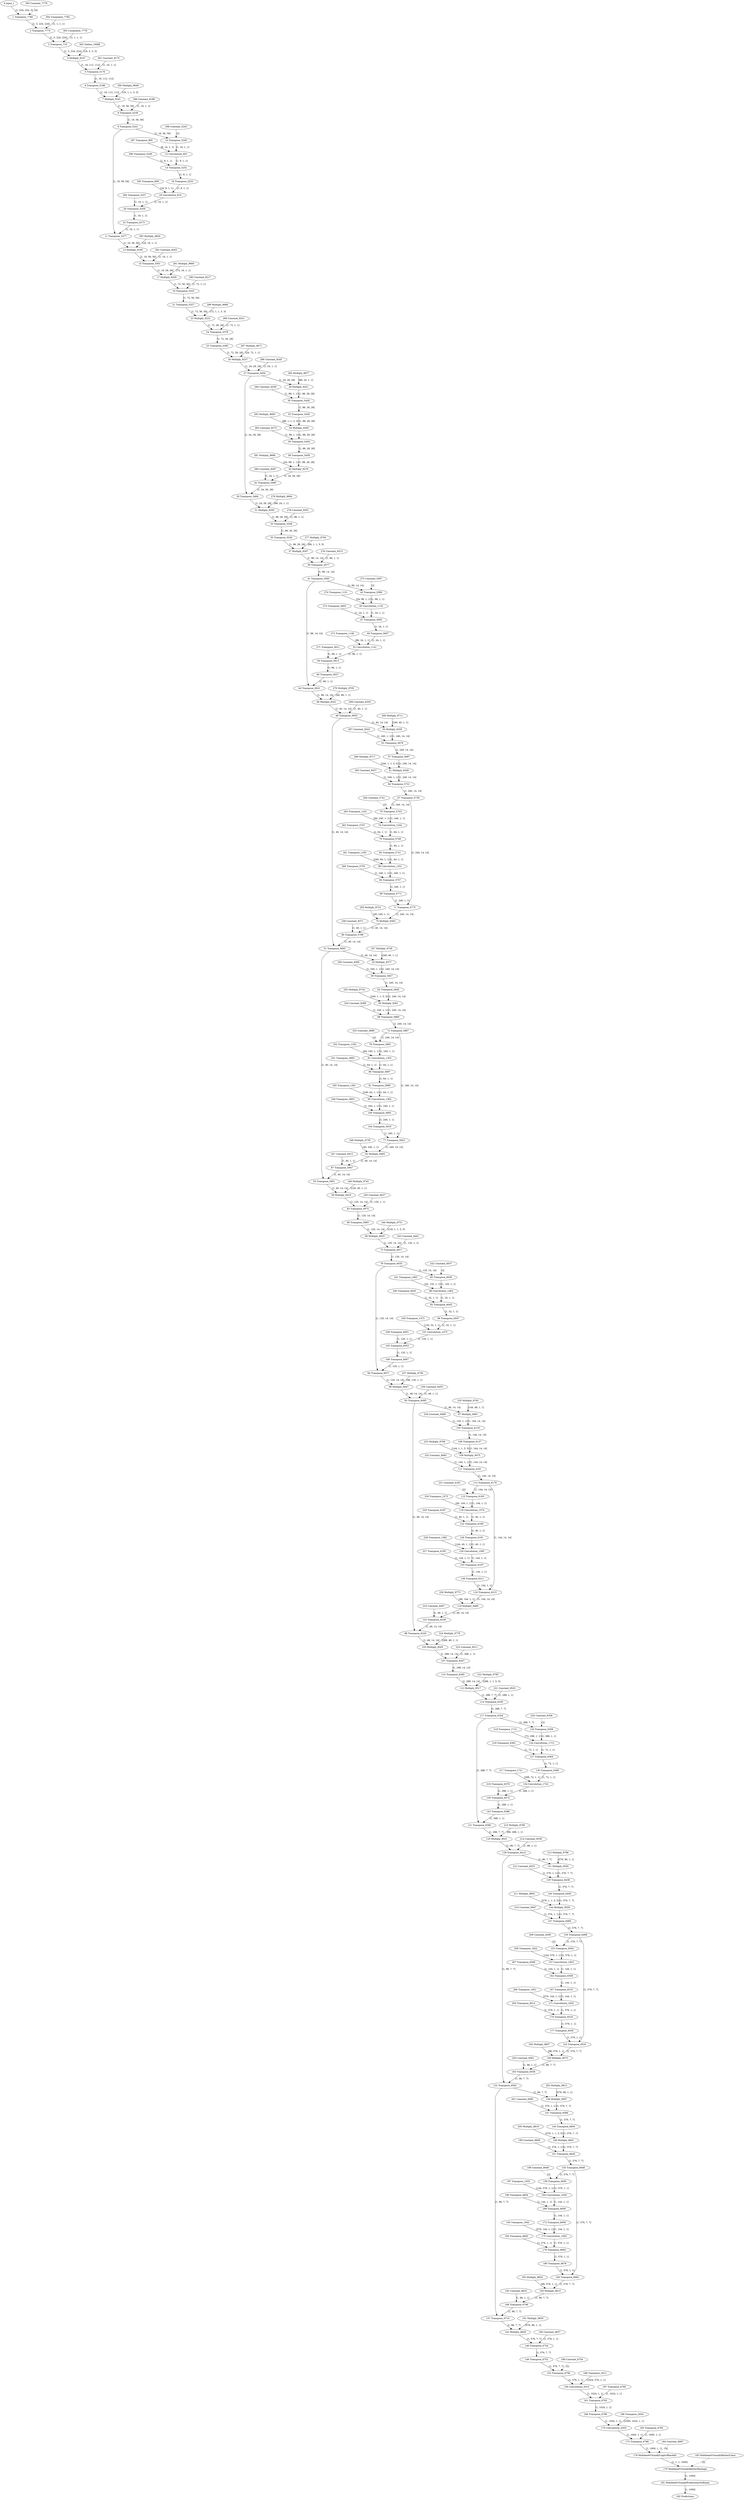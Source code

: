 strict digraph  {
"0 input_1" [id=0, type=Parameter];
"1 Transpose_7780" [id=1, type=Transpose];
"2 Transpose_7774" [id=2, type=Multiply];
"3 Transpose_710" [id=3, type=Add];
"4 Multiply_9167" [id=4, type=Convolution];
"5 Transpose_5170" [id=5, type=Add];
"6 Transpose_5188" [id=6, type=HSwish];
"7 Multiply_9181" [id=7, type=GroupConvolution];
"8 Transpose_5239" [id=8, type=Add];
"9 Transpose_5241" [id=9, type=Relu];
"10 Transpose_5245" [id=10, type=ReduceMean];
"11 Transpose_5277" [id=11, type=Multiply];
"12 Convolution_801" [id=12, type=Convolution];
"13 Multiply_9195" [id=13, type=Convolution];
"14 Transpose_5251" [id=14, type=Add];
"15 Transpose_5301" [id=15, type=Add];
"16 Transpose_5253" [id=16, type=Relu];
"17 Multiply_9209" [id=17, type=Convolution];
"18 Convolution_810" [id=18, type=Convolution];
"19 Transpose_5325" [id=19, type=Add];
"20 Transpose_5259" [id=20, type=Add];
"21 Transpose_5327" [id=21, type=Relu];
"22 Transpose_5273" [id=22, type=HSigmoid];
"23 Multiply_9223" [id=23, type=GroupConvolution];
"24 Transpose_5378" [id=24, type=Add];
"25 Transpose_5380" [id=25, type=Relu];
"26 Multiply_9237" [id=26, type=Convolution];
"27 Transpose_5404" [id=27, type=Add];
"28 Multiply_9251" [id=28, type=Convolution];
"29 Transpose_5484" [id=29, type=Add];
"30 Transpose_5428" [id=30, type=Add];
"31 Multiply_9293" [id=31, type=Convolution];
"32 Transpose_5430" [id=32, type=Relu];
"33 Transpose_5508" [id=33, type=Add];
"34 Multiply_9265" [id=34, type=GroupConvolution];
"35 Transpose_5526" [id=35, type=HSwish];
"36 Transpose_5454" [id=36, type=Add];
"37 Multiply_9307" [id=37, type=GroupConvolution];
"38 Transpose_5456" [id=38, type=Relu];
"39 Transpose_5577" [id=39, type=Add];
"40 Multiply_9279" [id=40, type=Convolution];
"41 Transpose_5595" [id=41, type=HSwish];
"42 Transpose_5480" [id=42, type=Add];
"43 Transpose_5599" [id=43, type=ReduceMean];
"44 Transpose_5631" [id=44, type=Multiply];
"45 Convolution_1132" [id=45, type=Convolution];
"46 Multiply_9321" [id=46, type=Convolution];
"47 Transpose_5605" [id=47, type=Add];
"48 Transpose_5655" [id=48, type=Add];
"49 Transpose_5607" [id=49, type=Relu];
"50 Multiply_9335" [id=50, type=Convolution];
"51 Transpose_5803" [id=51, type=Add];
"52 Convolution_1141" [id=52, type=Convolution];
"53 Transpose_5679" [id=53, type=Add];
"54 Multiply_9377" [id=54, type=Convolution];
"55 Transpose_5951" [id=55, type=Add];
"56 Transpose_5613" [id=56, type=Add];
"57 Transpose_5697" [id=57, type=HSwish];
"58 Transpose_5827" [id=58, type=Add];
"59 Multiply_9419" [id=59, type=Convolution];
"60 Transpose_5627" [id=60, type=HSigmoid];
"61 Multiply_9349" [id=61, type=GroupConvolution];
"62 Transpose_5845" [id=62, type=HSwish];
"63 Transpose_5975" [id=63, type=Add];
"64 Transpose_5721" [id=64, type=Add];
"65 Multiply_9391" [id=65, type=GroupConvolution];
"66 Transpose_5993" [id=66, type=HSwish];
"67 Transpose_5739" [id=67, type=HSwish];
"68 Transpose_5869" [id=68, type=Add];
"69 Multiply_9433" [id=69, type=GroupConvolution];
"70 Transpose_5743" [id=70, type=ReduceMean];
"71 Transpose_5775" [id=71, type=Multiply];
"72 Transpose_5887" [id=72, type=HSwish];
"73 Transpose_6017" [id=73, type=Add];
"74 Convolution_1242" [id=74, type=Convolution];
"75 Multiply_9363" [id=75, type=Convolution];
"76 Transpose_5891" [id=76, type=ReduceMean];
"77 Transpose_5923" [id=77, type=Multiply];
"78 Transpose_6035" [id=78, type=HSwish];
"79 Transpose_5749" [id=79, type=Add];
"80 Transpose_5799" [id=80, type=Add];
"81 Convolution_1353" [id=81, type=Convolution];
"82 Multiply_9405" [id=82, type=Convolution];
"83 Transpose_6039" [id=83, type=ReduceMean];
"84 Transpose_6071" [id=84, type=Multiply];
"85 Transpose_5751" [id=85, type=Relu];
"86 Transpose_5897" [id=86, type=Add];
"87 Transpose_5947" [id=87, type=Add];
"88 Convolution_1464" [id=88, type=Convolution];
"89 Multiply_9447" [id=89, type=Convolution];
"90 Convolution_1251" [id=90, type=Convolution];
"91 Transpose_5899" [id=91, type=Relu];
"92 Transpose_6045" [id=92, type=Add];
"93 Transpose_6095" [id=93, type=Add];
"94 Transpose_5757" [id=94, type=Add];
"95 Convolution_1362" [id=95, type=Convolution];
"96 Transpose_6047" [id=96, type=Relu];
"97 Multiply_9461" [id=97, type=Convolution];
"98 Transpose_6243" [id=98, type=Add];
"99 Transpose_5771" [id=99, type=HSigmoid];
"100 Transpose_5905" [id=100, type=Add];
"101 Convolution_1473" [id=101, type=Convolution];
"102 Transpose_6119" [id=102, type=Add];
"103 Multiply_9503" [id=103, type=Convolution];
"104 Transpose_5919" [id=104, type=HSigmoid];
"105 Transpose_6053" [id=105, type=Add];
"106 Transpose_6137" [id=106, type=HSwish];
"107 Transpose_6267" [id=107, type=Add];
"108 Transpose_6067" [id=108, type=HSigmoid];
"109 Multiply_9475" [id=109, type=GroupConvolution];
"110 Transpose_6285" [id=110, type=HSwish];
"111 Transpose_6161" [id=111, type=Add];
"112 Multiply_9517" [id=112, type=GroupConvolution];
"113 Transpose_6179" [id=113, type=HSwish];
"114 Transpose_6336" [id=114, type=Add];
"115 Transpose_6183" [id=115, type=ReduceMean];
"116 Transpose_6215" [id=116, type=Multiply];
"117 Transpose_6354" [id=117, type=HSwish];
"118 Convolution_1574" [id=118, type=Convolution];
"119 Multiply_9489" [id=119, type=Convolution];
"120 Transpose_6358" [id=120, type=ReduceMean];
"121 Transpose_6390" [id=121, type=Multiply];
"122 Transpose_6189" [id=122, type=Add];
"123 Transpose_6239" [id=123, type=Add];
"124 Convolution_1713" [id=124, type=Convolution];
"125 Multiply_9531" [id=125, type=Convolution];
"126 Transpose_6191" [id=126, type=Relu];
"127 Transpose_6364" [id=127, type=Add];
"128 Transpose_6414" [id=128, type=Add];
"129 Convolution_1583" [id=129, type=Convolution];
"130 Transpose_6366" [id=130, type=Relu];
"131 Multiply_9545" [id=131, type=Convolution];
"132 Transpose_6562" [id=132, type=Add];
"133 Transpose_6197" [id=133, type=Add];
"134 Convolution_1722" [id=134, type=Convolution];
"135 Transpose_6438" [id=135, type=Add];
"136 Multiply_9587" [id=136, type=Convolution];
"137 Transpose_6710" [id=137, type=Add];
"138 Transpose_6211" [id=138, type=HSigmoid];
"139 Transpose_6372" [id=139, type=Add];
"140 Transpose_6456" [id=140, type=HSwish];
"141 Transpose_6586" [id=141, type=Add];
"142 Multiply_9629" [id=142, type=Convolution];
"143 Transpose_6386" [id=143, type=HSigmoid];
"144 Multiply_9559" [id=144, type=GroupConvolution];
"145 Transpose_6604" [id=145, type=HSwish];
"146 Transpose_6734" [id=146, type=Add];
"147 Transpose_6480" [id=147, type=Add];
"148 Multiply_9601" [id=148, type=GroupConvolution];
"149 Transpose_6752" [id=149, type=HSwish];
"150 Transpose_6498" [id=150, type=HSwish];
"151 Transpose_6628" [id=151, type=Add];
"152 Transpose_6756" [id=152, type=ReduceMean];
"153 Transpose_6502" [id=153, type=ReduceMean];
"154 Transpose_6534" [id=154, type=Multiply];
"155 Transpose_6646" [id=155, type=HSwish];
"156 Convolution_2013" [id=156, type=Convolution];
"157 Convolution_1823" [id=157, type=Convolution];
"158 Multiply_9573" [id=158, type=Convolution];
"159 Transpose_6650" [id=159, type=ReduceMean];
"160 Transpose_6682" [id=160, type=Multiply];
"161 Transpose_6762" [id=161, type=Add];
"162 Transpose_6508" [id=162, type=Add];
"163 Transpose_6558" [id=163, type=Add];
"164 Convolution_1934" [id=164, type=Convolution];
"165 Multiply_9615" [id=165, type=Convolution];
"166 Transpose_6780" [id=166, type=HSwish];
"167 Transpose_6510" [id=167, type=Relu];
"168 Transpose_6656" [id=168, type=Add];
"169 Transpose_6706" [id=169, type=Add];
"170 Convolution_2025" [id=170, type=Convolution];
"171 Convolution_1832" [id=171, type=Convolution];
"172 Transpose_6658" [id=172, type=Relu];
"173 Transpose_6786" [id=173, type=Add];
"174 Transpose_6516" [id=174, type=Add];
"175 Convolution_1943" [id=175, type=Convolution];
"176 MobilenetV3small/Logits/BiasAdd" [id=176, type=Reshape];
"177 Transpose_6530" [id=177, type=HSigmoid];
"178 Transpose_6664" [id=178, type=Add];
"179 MobilenetV3small/flatten/Reshape" [id=179, type=Reshape];
"180 Transpose_6678" [id=180, type=HSigmoid];
"181 MobilenetV3small/Predictions/Softmax" [id=181, type=Softmax];
"182 Predictions" [id=182, type=Result];
"183 MobilenetV3small/flatten/Const" [id=183, type=Constant];
"184 Constant_8887" [id=184, type=Constant];
"185 Transpose_6784" [id=185, type=Constant];
"186 Transpose_2024" [id=186, type=Constant];
"187 Transpose_6760" [id=187, type=Constant];
"188 Transpose_2012" [id=188, type=Constant];
"189 Constant_6754" [id=189, type=Constant];
"190 Constant_9637" [id=190, type=Constant];
"191 Multiply_9830" [id=191, type=Constant];
"192 Constant_9623" [id=192, type=Constant];
"193 Multiply_9824" [id=193, type=Constant];
"194 Transpose_6662" [id=194, type=Constant];
"195 Transpose_1942" [id=195, type=Constant];
"196 Transpose_6654" [id=196, type=Constant];
"197 Transpose_1933" [id=197, type=Constant];
"198 Constant_6648" [id=198, type=Constant];
"199 Constant_9609" [id=199, type=Constant];
"200 Multiply_9819" [id=200, type=Constant];
"201 Constant_9595" [id=201, type=Constant];
"202 Multiply_9813" [id=202, type=Constant];
"203 Constant_9581" [id=203, type=Constant];
"204 Multiply_9807" [id=204, type=Constant];
"205 Transpose_6514" [id=205, type=Constant];
"206 Transpose_1831" [id=206, type=Constant];
"207 Transpose_6506" [id=207, type=Constant];
"208 Transpose_1822" [id=208, type=Constant];
"209 Constant_6500" [id=209, type=Constant];
"210 Constant_9567" [id=210, type=Constant];
"211 Multiply_9802" [id=211, type=Constant];
"212 Constant_9553" [id=212, type=Constant];
"213 Multiply_9796" [id=213, type=Constant];
"214 Constant_9539" [id=214, type=Constant];
"215 Multiply_9790" [id=215, type=Constant];
"216 Transpose_6370" [id=216, type=Constant];
"217 Transpose_1721" [id=217, type=Constant];
"218 Transpose_6362" [id=218, type=Constant];
"219 Transpose_1712" [id=219, type=Constant];
"220 Constant_6356" [id=220, type=Constant];
"221 Constant_9525" [id=221, type=Constant];
"222 Multiply_9785" [id=222, type=Constant];
"223 Constant_9511" [id=223, type=Constant];
"224 Multiply_9779" [id=224, type=Constant];
"225 Constant_9497" [id=225, type=Constant];
"226 Multiply_9773" [id=226, type=Constant];
"227 Transpose_6195" [id=227, type=Constant];
"228 Transpose_1582" [id=228, type=Constant];
"229 Transpose_6187" [id=229, type=Constant];
"230 Transpose_1573" [id=230, type=Constant];
"231 Constant_6181" [id=231, type=Constant];
"232 Constant_9483" [id=232, type=Constant];
"233 Multiply_9768" [id=233, type=Constant];
"234 Constant_9469" [id=234, type=Constant];
"235 Multiply_9762" [id=235, type=Constant];
"236 Constant_9455" [id=236, type=Constant];
"237 Multiply_9756" [id=237, type=Constant];
"238 Transpose_6051" [id=238, type=Constant];
"239 Transpose_1472" [id=239, type=Constant];
"240 Transpose_6043" [id=240, type=Constant];
"241 Transpose_1463" [id=241, type=Constant];
"242 Constant_6037" [id=242, type=Constant];
"243 Constant_9441" [id=243, type=Constant];
"244 Multiply_9751" [id=244, type=Constant];
"245 Constant_9427" [id=245, type=Constant];
"246 Multiply_9745" [id=246, type=Constant];
"247 Constant_9413" [id=247, type=Constant];
"248 Multiply_9739" [id=248, type=Constant];
"249 Transpose_5903" [id=249, type=Constant];
"250 Transpose_1361" [id=250, type=Constant];
"251 Transpose_5895" [id=251, type=Constant];
"252 Transpose_1352" [id=252, type=Constant];
"253 Constant_5889" [id=253, type=Constant];
"254 Constant_9399" [id=254, type=Constant];
"255 Multiply_9734" [id=255, type=Constant];
"256 Constant_9385" [id=256, type=Constant];
"257 Multiply_9728" [id=257, type=Constant];
"258 Constant_9371" [id=258, type=Constant];
"259 Multiply_9722" [id=259, type=Constant];
"260 Transpose_5755" [id=260, type=Constant];
"261 Transpose_1250" [id=261, type=Constant];
"262 Transpose_5747" [id=262, type=Constant];
"263 Transpose_1241" [id=263, type=Constant];
"264 Constant_5741" [id=264, type=Constant];
"265 Constant_9357" [id=265, type=Constant];
"266 Multiply_9717" [id=266, type=Constant];
"267 Constant_9343" [id=267, type=Constant];
"268 Multiply_9711" [id=268, type=Constant];
"269 Constant_9329" [id=269, type=Constant];
"270 Multiply_9705" [id=270, type=Constant];
"271 Transpose_5611" [id=271, type=Constant];
"272 Transpose_1140" [id=272, type=Constant];
"273 Transpose_5603" [id=273, type=Constant];
"274 Transpose_1131" [id=274, type=Constant];
"275 Constant_5597" [id=275, type=Constant];
"276 Constant_9315" [id=276, type=Constant];
"277 Multiply_9700" [id=277, type=Constant];
"278 Constant_9301" [id=278, type=Constant];
"279 Multiply_9694" [id=279, type=Constant];
"280 Constant_9287" [id=280, type=Constant];
"281 Multiply_9688" [id=281, type=Constant];
"282 Constant_9273" [id=282, type=Constant];
"283 Multiply_9683" [id=283, type=Constant];
"284 Constant_9259" [id=284, type=Constant];
"285 Multiply_9677" [id=285, type=Constant];
"286 Constant_9245" [id=286, type=Constant];
"287 Multiply_9671" [id=287, type=Constant];
"288 Constant_9231" [id=288, type=Constant];
"289 Multiply_9666" [id=289, type=Constant];
"290 Constant_9217" [id=290, type=Constant];
"291 Multiply_9660" [id=291, type=Constant];
"292 Constant_9203" [id=292, type=Constant];
"293 Multiply_9654" [id=293, type=Constant];
"294 Transpose_5257" [id=294, type=Constant];
"295 Transpose_809" [id=295, type=Constant];
"296 Transpose_5249" [id=296, type=Constant];
"297 Transpose_800" [id=297, type=Constant];
"298 Constant_5243" [id=298, type=Constant];
"299 Constant_9189" [id=299, type=Constant];
"300 Multiply_9649" [id=300, type=Constant];
"301 Constant_9175" [id=301, type=Constant];
"302 Gather_10068" [id=302, type=Constant];
"303 Unsqueeze_7776" [id=303, type=Constant];
"304 Unsqueeze_7782" [id=304, type=Constant];
"305 Constant_7779" [id=305, type=Constant];
"0 input_1" -> "1 Transpose_7780"  [label="[1, 224, 224, 3]", style=solid];
"1 Transpose_7780" -> "2 Transpose_7774"  [label="[1, 3, 224, 224]", style=solid];
"2 Transpose_7774" -> "3 Transpose_710"  [label="[1, 3, 224, 224]", style=solid];
"3 Transpose_710" -> "4 Multiply_9167"  [label="[1, 3, 224, 224]", style=solid];
"4 Multiply_9167" -> "5 Transpose_5170"  [label="[1, 16, 112, 112]", style=solid];
"5 Transpose_5170" -> "6 Transpose_5188"  [label="[1, 16, 112, 112]", style=solid];
"6 Transpose_5188" -> "7 Multiply_9181"  [label="[1, 16, 112, 112]", style=solid];
"7 Multiply_9181" -> "8 Transpose_5239"  [label="[1, 16, 56, 56]", style=solid];
"8 Transpose_5239" -> "9 Transpose_5241"  [label="[1, 16, 56, 56]", style=solid];
"9 Transpose_5241" -> "10 Transpose_5245"  [label="[1, 16, 56, 56]", style=solid];
"9 Transpose_5241" -> "11 Transpose_5277"  [label="[1, 16, 56, 56]", style=solid];
"10 Transpose_5245" -> "12 Convolution_801"  [label="[1, 16, 1, 1]", style=solid];
"11 Transpose_5277" -> "13 Multiply_9195"  [label="[1, 16, 56, 56]", style=solid];
"12 Convolution_801" -> "14 Transpose_5251"  [label="[1, 8, 1, 1]", style=solid];
"13 Multiply_9195" -> "15 Transpose_5301"  [label="[1, 16, 56, 56]", style=solid];
"14 Transpose_5251" -> "16 Transpose_5253"  [label="[1, 8, 1, 1]", style=solid];
"15 Transpose_5301" -> "17 Multiply_9209"  [label="[1, 16, 56, 56]", style=solid];
"16 Transpose_5253" -> "18 Convolution_810"  [label="[1, 8, 1, 1]", style=solid];
"17 Multiply_9209" -> "19 Transpose_5325"  [label="[1, 72, 56, 56]", style=solid];
"18 Convolution_810" -> "20 Transpose_5259"  [label="[1, 16, 1, 1]", style=solid];
"19 Transpose_5325" -> "21 Transpose_5327"  [label="[1, 72, 56, 56]", style=solid];
"20 Transpose_5259" -> "22 Transpose_5273"  [label="[1, 16, 1, 1]", style=solid];
"21 Transpose_5327" -> "23 Multiply_9223"  [label="[1, 72, 56, 56]", style=solid];
"22 Transpose_5273" -> "11 Transpose_5277"  [label="[1, 16, 1, 1]", style=solid];
"23 Multiply_9223" -> "24 Transpose_5378"  [label="[1, 72, 28, 28]", style=solid];
"24 Transpose_5378" -> "25 Transpose_5380"  [label="[1, 72, 28, 28]", style=solid];
"25 Transpose_5380" -> "26 Multiply_9237"  [label="[1, 72, 28, 28]", style=solid];
"26 Multiply_9237" -> "27 Transpose_5404"  [label="[1, 24, 28, 28]", style=solid];
"27 Transpose_5404" -> "28 Multiply_9251"  [label="[1, 24, 28, 28]", style=solid];
"27 Transpose_5404" -> "29 Transpose_5484"  [label="[1, 24, 28, 28]", style=solid];
"28 Multiply_9251" -> "30 Transpose_5428"  [label="[1, 88, 28, 28]", style=solid];
"29 Transpose_5484" -> "31 Multiply_9293"  [label="[1, 24, 28, 28]", style=solid];
"30 Transpose_5428" -> "32 Transpose_5430"  [label="[1, 88, 28, 28]", style=solid];
"31 Multiply_9293" -> "33 Transpose_5508"  [label="[1, 96, 28, 28]", style=solid];
"32 Transpose_5430" -> "34 Multiply_9265"  [label="[1, 88, 28, 28]", style=solid];
"33 Transpose_5508" -> "35 Transpose_5526"  [label="[1, 96, 28, 28]", style=solid];
"34 Multiply_9265" -> "36 Transpose_5454"  [label="[1, 88, 28, 28]", style=solid];
"35 Transpose_5526" -> "37 Multiply_9307"  [label="[1, 96, 28, 28]", style=solid];
"36 Transpose_5454" -> "38 Transpose_5456"  [label="[1, 88, 28, 28]", style=solid];
"37 Multiply_9307" -> "39 Transpose_5577"  [label="[1, 96, 14, 14]", style=solid];
"38 Transpose_5456" -> "40 Multiply_9279"  [label="[1, 88, 28, 28]", style=solid];
"39 Transpose_5577" -> "41 Transpose_5595"  [label="[1, 96, 14, 14]", style=solid];
"40 Multiply_9279" -> "42 Transpose_5480"  [label="[1, 24, 28, 28]", style=solid];
"41 Transpose_5595" -> "43 Transpose_5599"  [label="[1, 96, 14, 14]", style=solid];
"41 Transpose_5595" -> "44 Transpose_5631"  [label="[1, 96, 14, 14]", style=solid];
"42 Transpose_5480" -> "29 Transpose_5484"  [label="[1, 24, 28, 28]", style=solid];
"43 Transpose_5599" -> "45 Convolution_1132"  [label="[1, 96, 1, 1]", style=solid];
"44 Transpose_5631" -> "46 Multiply_9321"  [label="[1, 96, 14, 14]", style=solid];
"45 Convolution_1132" -> "47 Transpose_5605"  [label="[1, 24, 1, 1]", style=solid];
"46 Multiply_9321" -> "48 Transpose_5655"  [label="[1, 40, 14, 14]", style=solid];
"47 Transpose_5605" -> "49 Transpose_5607"  [label="[1, 24, 1, 1]", style=solid];
"48 Transpose_5655" -> "50 Multiply_9335"  [label="[1, 40, 14, 14]", style=solid];
"48 Transpose_5655" -> "51 Transpose_5803"  [label="[1, 40, 14, 14]", style=solid];
"49 Transpose_5607" -> "52 Convolution_1141"  [label="[1, 24, 1, 1]", style=solid];
"50 Multiply_9335" -> "53 Transpose_5679"  [label="[1, 240, 14, 14]", style=solid];
"51 Transpose_5803" -> "54 Multiply_9377"  [label="[1, 40, 14, 14]", style=solid];
"51 Transpose_5803" -> "55 Transpose_5951"  [label="[1, 40, 14, 14]", style=solid];
"52 Convolution_1141" -> "56 Transpose_5613"  [label="[1, 96, 1, 1]", style=solid];
"53 Transpose_5679" -> "57 Transpose_5697"  [label="[1, 240, 14, 14]", style=solid];
"54 Multiply_9377" -> "58 Transpose_5827"  [label="[1, 240, 14, 14]", style=solid];
"55 Transpose_5951" -> "59 Multiply_9419"  [label="[1, 40, 14, 14]", style=solid];
"56 Transpose_5613" -> "60 Transpose_5627"  [label="[1, 96, 1, 1]", style=solid];
"57 Transpose_5697" -> "61 Multiply_9349"  [label="[1, 240, 14, 14]", style=solid];
"58 Transpose_5827" -> "62 Transpose_5845"  [label="[1, 240, 14, 14]", style=solid];
"59 Multiply_9419" -> "63 Transpose_5975"  [label="[1, 120, 14, 14]", style=solid];
"60 Transpose_5627" -> "44 Transpose_5631"  [label="[1, 96, 1, 1]", style=solid];
"61 Multiply_9349" -> "64 Transpose_5721"  [label="[1, 240, 14, 14]", style=solid];
"62 Transpose_5845" -> "65 Multiply_9391"  [label="[1, 240, 14, 14]", style=solid];
"63 Transpose_5975" -> "66 Transpose_5993"  [label="[1, 120, 14, 14]", style=solid];
"64 Transpose_5721" -> "67 Transpose_5739"  [label="[1, 240, 14, 14]", style=solid];
"65 Multiply_9391" -> "68 Transpose_5869"  [label="[1, 240, 14, 14]", style=solid];
"66 Transpose_5993" -> "69 Multiply_9433"  [label="[1, 120, 14, 14]", style=solid];
"67 Transpose_5739" -> "70 Transpose_5743"  [label="[1, 240, 14, 14]", style=solid];
"67 Transpose_5739" -> "71 Transpose_5775"  [label="[1, 240, 14, 14]", style=solid];
"68 Transpose_5869" -> "72 Transpose_5887"  [label="[1, 240, 14, 14]", style=solid];
"69 Multiply_9433" -> "73 Transpose_6017"  [label="[1, 120, 14, 14]", style=solid];
"70 Transpose_5743" -> "74 Convolution_1242"  [label="[1, 240, 1, 1]", style=solid];
"71 Transpose_5775" -> "75 Multiply_9363"  [label="[1, 240, 14, 14]", style=solid];
"72 Transpose_5887" -> "76 Transpose_5891"  [label="[1, 240, 14, 14]", style=solid];
"72 Transpose_5887" -> "77 Transpose_5923"  [label="[1, 240, 14, 14]", style=solid];
"73 Transpose_6017" -> "78 Transpose_6035"  [label="[1, 120, 14, 14]", style=solid];
"74 Convolution_1242" -> "79 Transpose_5749"  [label="[1, 64, 1, 1]", style=solid];
"75 Multiply_9363" -> "80 Transpose_5799"  [label="[1, 40, 14, 14]", style=solid];
"76 Transpose_5891" -> "81 Convolution_1353"  [label="[1, 240, 1, 1]", style=solid];
"77 Transpose_5923" -> "82 Multiply_9405"  [label="[1, 240, 14, 14]", style=solid];
"78 Transpose_6035" -> "83 Transpose_6039"  [label="[1, 120, 14, 14]", style=solid];
"78 Transpose_6035" -> "84 Transpose_6071"  [label="[1, 120, 14, 14]", style=solid];
"79 Transpose_5749" -> "85 Transpose_5751"  [label="[1, 64, 1, 1]", style=solid];
"80 Transpose_5799" -> "51 Transpose_5803"  [label="[1, 40, 14, 14]", style=solid];
"81 Convolution_1353" -> "86 Transpose_5897"  [label="[1, 64, 1, 1]", style=solid];
"82 Multiply_9405" -> "87 Transpose_5947"  [label="[1, 40, 14, 14]", style=solid];
"83 Transpose_6039" -> "88 Convolution_1464"  [label="[1, 120, 1, 1]", style=solid];
"84 Transpose_6071" -> "89 Multiply_9447"  [label="[1, 120, 14, 14]", style=solid];
"85 Transpose_5751" -> "90 Convolution_1251"  [label="[1, 64, 1, 1]", style=solid];
"86 Transpose_5897" -> "91 Transpose_5899"  [label="[1, 64, 1, 1]", style=solid];
"87 Transpose_5947" -> "55 Transpose_5951"  [label="[1, 40, 14, 14]", style=solid];
"88 Convolution_1464" -> "92 Transpose_6045"  [label="[1, 32, 1, 1]", style=solid];
"89 Multiply_9447" -> "93 Transpose_6095"  [label="[1, 48, 14, 14]", style=solid];
"90 Convolution_1251" -> "94 Transpose_5757"  [label="[1, 240, 1, 1]", style=solid];
"91 Transpose_5899" -> "95 Convolution_1362"  [label="[1, 64, 1, 1]", style=solid];
"92 Transpose_6045" -> "96 Transpose_6047"  [label="[1, 32, 1, 1]", style=solid];
"93 Transpose_6095" -> "97 Multiply_9461"  [label="[1, 48, 14, 14]", style=solid];
"93 Transpose_6095" -> "98 Transpose_6243"  [label="[1, 48, 14, 14]", style=solid];
"94 Transpose_5757" -> "99 Transpose_5771"  [label="[1, 240, 1, 1]", style=solid];
"95 Convolution_1362" -> "100 Transpose_5905"  [label="[1, 240, 1, 1]", style=solid];
"96 Transpose_6047" -> "101 Convolution_1473"  [label="[1, 32, 1, 1]", style=solid];
"97 Multiply_9461" -> "102 Transpose_6119"  [label="[1, 144, 14, 14]", style=solid];
"98 Transpose_6243" -> "103 Multiply_9503"  [label="[1, 48, 14, 14]", style=solid];
"99 Transpose_5771" -> "71 Transpose_5775"  [label="[1, 240, 1, 1]", style=solid];
"100 Transpose_5905" -> "104 Transpose_5919"  [label="[1, 240, 1, 1]", style=solid];
"101 Convolution_1473" -> "105 Transpose_6053"  [label="[1, 120, 1, 1]", style=solid];
"102 Transpose_6119" -> "106 Transpose_6137"  [label="[1, 144, 14, 14]", style=solid];
"103 Multiply_9503" -> "107 Transpose_6267"  [label="[1, 288, 14, 14]", style=solid];
"104 Transpose_5919" -> "77 Transpose_5923"  [label="[1, 240, 1, 1]", style=solid];
"105 Transpose_6053" -> "108 Transpose_6067"  [label="[1, 120, 1, 1]", style=solid];
"106 Transpose_6137" -> "109 Multiply_9475"  [label="[1, 144, 14, 14]", style=solid];
"107 Transpose_6267" -> "110 Transpose_6285"  [label="[1, 288, 14, 14]", style=solid];
"108 Transpose_6067" -> "84 Transpose_6071"  [label="[1, 120, 1, 1]", style=solid];
"109 Multiply_9475" -> "111 Transpose_6161"  [label="[1, 144, 14, 14]", style=solid];
"110 Transpose_6285" -> "112 Multiply_9517"  [label="[1, 288, 14, 14]", style=solid];
"111 Transpose_6161" -> "113 Transpose_6179"  [label="[1, 144, 14, 14]", style=solid];
"112 Multiply_9517" -> "114 Transpose_6336"  [label="[1, 288, 7, 7]", style=solid];
"113 Transpose_6179" -> "115 Transpose_6183"  [label="[1, 144, 14, 14]", style=solid];
"113 Transpose_6179" -> "116 Transpose_6215"  [label="[1, 144, 14, 14]", style=solid];
"114 Transpose_6336" -> "117 Transpose_6354"  [label="[1, 288, 7, 7]", style=solid];
"115 Transpose_6183" -> "118 Convolution_1574"  [label="[1, 144, 1, 1]", style=solid];
"116 Transpose_6215" -> "119 Multiply_9489"  [label="[1, 144, 14, 14]", style=solid];
"117 Transpose_6354" -> "120 Transpose_6358"  [label="[1, 288, 7, 7]", style=solid];
"117 Transpose_6354" -> "121 Transpose_6390"  [label="[1, 288, 7, 7]", style=solid];
"118 Convolution_1574" -> "122 Transpose_6189"  [label="[1, 40, 1, 1]", style=solid];
"119 Multiply_9489" -> "123 Transpose_6239"  [label="[1, 48, 14, 14]", style=solid];
"120 Transpose_6358" -> "124 Convolution_1713"  [label="[1, 288, 1, 1]", style=solid];
"121 Transpose_6390" -> "125 Multiply_9531"  [label="[1, 288, 7, 7]", style=solid];
"122 Transpose_6189" -> "126 Transpose_6191"  [label="[1, 40, 1, 1]", style=solid];
"123 Transpose_6239" -> "98 Transpose_6243"  [label="[1, 48, 14, 14]", style=solid];
"124 Convolution_1713" -> "127 Transpose_6364"  [label="[1, 72, 1, 1]", style=solid];
"125 Multiply_9531" -> "128 Transpose_6414"  [label="[1, 96, 7, 7]", style=solid];
"126 Transpose_6191" -> "129 Convolution_1583"  [label="[1, 40, 1, 1]", style=solid];
"127 Transpose_6364" -> "130 Transpose_6366"  [label="[1, 72, 1, 1]", style=solid];
"128 Transpose_6414" -> "131 Multiply_9545"  [label="[1, 96, 7, 7]", style=solid];
"128 Transpose_6414" -> "132 Transpose_6562"  [label="[1, 96, 7, 7]", style=solid];
"129 Convolution_1583" -> "133 Transpose_6197"  [label="[1, 144, 1, 1]", style=solid];
"130 Transpose_6366" -> "134 Convolution_1722"  [label="[1, 72, 1, 1]", style=solid];
"131 Multiply_9545" -> "135 Transpose_6438"  [label="[1, 576, 7, 7]", style=solid];
"132 Transpose_6562" -> "136 Multiply_9587"  [label="[1, 96, 7, 7]", style=solid];
"132 Transpose_6562" -> "137 Transpose_6710"  [label="[1, 96, 7, 7]", style=solid];
"133 Transpose_6197" -> "138 Transpose_6211"  [label="[1, 144, 1, 1]", style=solid];
"134 Convolution_1722" -> "139 Transpose_6372"  [label="[1, 288, 1, 1]", style=solid];
"135 Transpose_6438" -> "140 Transpose_6456"  [label="[1, 576, 7, 7]", style=solid];
"136 Multiply_9587" -> "141 Transpose_6586"  [label="[1, 576, 7, 7]", style=solid];
"137 Transpose_6710" -> "142 Multiply_9629"  [label="[1, 96, 7, 7]", style=solid];
"138 Transpose_6211" -> "116 Transpose_6215"  [label="[1, 144, 1, 1]", style=solid];
"139 Transpose_6372" -> "143 Transpose_6386"  [label="[1, 288, 1, 1]", style=solid];
"140 Transpose_6456" -> "144 Multiply_9559"  [label="[1, 576, 7, 7]", style=solid];
"141 Transpose_6586" -> "145 Transpose_6604"  [label="[1, 576, 7, 7]", style=solid];
"142 Multiply_9629" -> "146 Transpose_6734"  [label="[1, 576, 7, 7]", style=solid];
"143 Transpose_6386" -> "121 Transpose_6390"  [label="[1, 288, 1, 1]", style=solid];
"144 Multiply_9559" -> "147 Transpose_6480"  [label="[1, 576, 7, 7]", style=solid];
"145 Transpose_6604" -> "148 Multiply_9601"  [label="[1, 576, 7, 7]", style=solid];
"146 Transpose_6734" -> "149 Transpose_6752"  [label="[1, 576, 7, 7]", style=solid];
"147 Transpose_6480" -> "150 Transpose_6498"  [label="[1, 576, 7, 7]", style=solid];
"148 Multiply_9601" -> "151 Transpose_6628"  [label="[1, 576, 7, 7]", style=solid];
"149 Transpose_6752" -> "152 Transpose_6756"  [label="[1, 576, 7, 7]", style=solid];
"150 Transpose_6498" -> "153 Transpose_6502"  [label="[1, 576, 7, 7]", style=solid];
"150 Transpose_6498" -> "154 Transpose_6534"  [label="[1, 576, 7, 7]", style=solid];
"151 Transpose_6628" -> "155 Transpose_6646"  [label="[1, 576, 7, 7]", style=solid];
"152 Transpose_6756" -> "156 Convolution_2013"  [label="[1, 576, 1, 1]", style=solid];
"153 Transpose_6502" -> "157 Convolution_1823"  [label="[1, 576, 1, 1]", style=solid];
"154 Transpose_6534" -> "158 Multiply_9573"  [label="[1, 576, 7, 7]", style=solid];
"155 Transpose_6646" -> "159 Transpose_6650"  [label="[1, 576, 7, 7]", style=solid];
"155 Transpose_6646" -> "160 Transpose_6682"  [label="[1, 576, 7, 7]", style=solid];
"156 Convolution_2013" -> "161 Transpose_6762"  [label="[1, 1024, 1, 1]", style=solid];
"157 Convolution_1823" -> "162 Transpose_6508"  [label="[1, 144, 1, 1]", style=solid];
"158 Multiply_9573" -> "163 Transpose_6558"  [label="[1, 96, 7, 7]", style=solid];
"159 Transpose_6650" -> "164 Convolution_1934"  [label="[1, 576, 1, 1]", style=solid];
"160 Transpose_6682" -> "165 Multiply_9615"  [label="[1, 576, 7, 7]", style=solid];
"161 Transpose_6762" -> "166 Transpose_6780"  [label="[1, 1024, 1, 1]", style=solid];
"162 Transpose_6508" -> "167 Transpose_6510"  [label="[1, 144, 1, 1]", style=solid];
"163 Transpose_6558" -> "132 Transpose_6562"  [label="[1, 96, 7, 7]", style=solid];
"164 Convolution_1934" -> "168 Transpose_6656"  [label="[1, 144, 1, 1]", style=solid];
"165 Multiply_9615" -> "169 Transpose_6706"  [label="[1, 96, 7, 7]", style=solid];
"166 Transpose_6780" -> "170 Convolution_2025"  [label="[1, 1024, 1, 1]", style=solid];
"167 Transpose_6510" -> "171 Convolution_1832"  [label="[1, 144, 1, 1]", style=solid];
"168 Transpose_6656" -> "172 Transpose_6658"  [label="[1, 144, 1, 1]", style=solid];
"169 Transpose_6706" -> "137 Transpose_6710"  [label="[1, 96, 7, 7]", style=solid];
"170 Convolution_2025" -> "173 Transpose_6786"  [label="[1, 1000, 1, 1]", style=solid];
"171 Convolution_1832" -> "174 Transpose_6516"  [label="[1, 576, 1, 1]", style=solid];
"172 Transpose_6658" -> "175 Convolution_1943"  [label="[1, 144, 1, 1]", style=solid];
"173 Transpose_6786" -> "176 MobilenetV3small/Logits/BiasAdd"  [label="[1, 1000, 1, 1]", style=solid];
"174 Transpose_6516" -> "177 Transpose_6530"  [label="[1, 576, 1, 1]", style=solid];
"175 Convolution_1943" -> "178 Transpose_6664"  [label="[1, 576, 1, 1]", style=solid];
"176 MobilenetV3small/Logits/BiasAdd" -> "179 MobilenetV3small/flatten/Reshape"  [label="[1, 1, 1, 1000]", style=solid];
"177 Transpose_6530" -> "154 Transpose_6534"  [label="[1, 576, 1, 1]", style=solid];
"178 Transpose_6664" -> "180 Transpose_6678"  [label="[1, 576, 1, 1]", style=solid];
"179 MobilenetV3small/flatten/Reshape" -> "181 MobilenetV3small/Predictions/Softmax"  [label="[1, 1000]", style=solid];
"180 Transpose_6678" -> "160 Transpose_6682"  [label="[1, 576, 1, 1]", style=solid];
"181 MobilenetV3small/Predictions/Softmax" -> "182 Predictions"  [label="[1, 1000]", style=solid];
"183 MobilenetV3small/flatten/Const" -> "179 MobilenetV3small/flatten/Reshape"  [label="[2]", style=dashed];
"184 Constant_8887" -> "176 MobilenetV3small/Logits/BiasAdd"  [label="[4]", style=dashed];
"185 Transpose_6784" -> "173 Transpose_6786"  [label="[1, 1000, 1, 1]", style=solid];
"186 Transpose_2024" -> "170 Convolution_2025"  [label="[1000, 1024, 1, 1]", style=solid];
"187 Transpose_6760" -> "161 Transpose_6762"  [label="[1, 1024, 1, 1]", style=solid];
"188 Transpose_2012" -> "156 Convolution_2013"  [label="[1024, 576, 1, 1]", style=solid];
"189 Constant_6754" -> "152 Transpose_6756"  [label="[2]", style=dashed];
"190 Constant_9637" -> "146 Transpose_6734"  [label="[1, 576, 1, 1]", style=solid];
"191 Multiply_9830" -> "142 Multiply_9629"  [label="[576, 96, 1, 1]", style=solid];
"192 Constant_9623" -> "169 Transpose_6706"  [label="[1, 96, 1, 1]", style=solid];
"193 Multiply_9824" -> "165 Multiply_9615"  [label="[96, 576, 1, 1]", style=solid];
"194 Transpose_6662" -> "178 Transpose_6664"  [label="[1, 576, 1, 1]", style=solid];
"195 Transpose_1942" -> "175 Convolution_1943"  [label="[576, 144, 1, 1]", style=solid];
"196 Transpose_6654" -> "168 Transpose_6656"  [label="[1, 144, 1, 1]", style=solid];
"197 Transpose_1933" -> "164 Convolution_1934"  [label="[144, 576, 1, 1]", style=solid];
"198 Constant_6648" -> "159 Transpose_6650"  [label="[2]", style=dashed];
"199 Constant_9609" -> "151 Transpose_6628"  [label="[1, 576, 1, 1]", style=solid];
"200 Multiply_9819" -> "148 Multiply_9601"  [label="[576, 1, 1, 5, 5]", style=solid];
"201 Constant_9595" -> "141 Transpose_6586"  [label="[1, 576, 1, 1]", style=solid];
"202 Multiply_9813" -> "136 Multiply_9587"  [label="[576, 96, 1, 1]", style=solid];
"203 Constant_9581" -> "163 Transpose_6558"  [label="[1, 96, 1, 1]", style=solid];
"204 Multiply_9807" -> "158 Multiply_9573"  [label="[96, 576, 1, 1]", style=solid];
"205 Transpose_6514" -> "174 Transpose_6516"  [label="[1, 576, 1, 1]", style=solid];
"206 Transpose_1831" -> "171 Convolution_1832"  [label="[576, 144, 1, 1]", style=solid];
"207 Transpose_6506" -> "162 Transpose_6508"  [label="[1, 144, 1, 1]", style=solid];
"208 Transpose_1822" -> "157 Convolution_1823"  [label="[144, 576, 1, 1]", style=solid];
"209 Constant_6500" -> "153 Transpose_6502"  [label="[2]", style=dashed];
"210 Constant_9567" -> "147 Transpose_6480"  [label="[1, 576, 1, 1]", style=solid];
"211 Multiply_9802" -> "144 Multiply_9559"  [label="[576, 1, 1, 5, 5]", style=solid];
"212 Constant_9553" -> "135 Transpose_6438"  [label="[1, 576, 1, 1]", style=solid];
"213 Multiply_9796" -> "131 Multiply_9545"  [label="[576, 96, 1, 1]", style=solid];
"214 Constant_9539" -> "128 Transpose_6414"  [label="[1, 96, 1, 1]", style=solid];
"215 Multiply_9790" -> "125 Multiply_9531"  [label="[96, 288, 1, 1]", style=solid];
"216 Transpose_6370" -> "139 Transpose_6372"  [label="[1, 288, 1, 1]", style=solid];
"217 Transpose_1721" -> "134 Convolution_1722"  [label="[288, 72, 1, 1]", style=solid];
"218 Transpose_6362" -> "127 Transpose_6364"  [label="[1, 72, 1, 1]", style=solid];
"219 Transpose_1712" -> "124 Convolution_1713"  [label="[72, 288, 1, 1]", style=solid];
"220 Constant_6356" -> "120 Transpose_6358"  [label="[2]", style=dashed];
"221 Constant_9525" -> "114 Transpose_6336"  [label="[1, 288, 1, 1]", style=solid];
"222 Multiply_9785" -> "112 Multiply_9517"  [label="[288, 1, 1, 5, 5]", style=solid];
"223 Constant_9511" -> "107 Transpose_6267"  [label="[1, 288, 1, 1]", style=solid];
"224 Multiply_9779" -> "103 Multiply_9503"  [label="[288, 48, 1, 1]", style=solid];
"225 Constant_9497" -> "123 Transpose_6239"  [label="[1, 48, 1, 1]", style=solid];
"226 Multiply_9773" -> "119 Multiply_9489"  [label="[48, 144, 1, 1]", style=solid];
"227 Transpose_6195" -> "133 Transpose_6197"  [label="[1, 144, 1, 1]", style=solid];
"228 Transpose_1582" -> "129 Convolution_1583"  [label="[144, 40, 1, 1]", style=solid];
"229 Transpose_6187" -> "122 Transpose_6189"  [label="[1, 40, 1, 1]", style=solid];
"230 Transpose_1573" -> "118 Convolution_1574"  [label="[40, 144, 1, 1]", style=solid];
"231 Constant_6181" -> "115 Transpose_6183"  [label="[2]", style=dashed];
"232 Constant_9483" -> "111 Transpose_6161"  [label="[1, 144, 1, 1]", style=solid];
"233 Multiply_9768" -> "109 Multiply_9475"  [label="[144, 1, 1, 5, 5]", style=solid];
"234 Constant_9469" -> "102 Transpose_6119"  [label="[1, 144, 1, 1]", style=solid];
"235 Multiply_9762" -> "97 Multiply_9461"  [label="[144, 48, 1, 1]", style=solid];
"236 Constant_9455" -> "93 Transpose_6095"  [label="[1, 48, 1, 1]", style=solid];
"237 Multiply_9756" -> "89 Multiply_9447"  [label="[48, 120, 1, 1]", style=solid];
"238 Transpose_6051" -> "105 Transpose_6053"  [label="[1, 120, 1, 1]", style=solid];
"239 Transpose_1472" -> "101 Convolution_1473"  [label="[120, 32, 1, 1]", style=solid];
"240 Transpose_6043" -> "92 Transpose_6045"  [label="[1, 32, 1, 1]", style=solid];
"241 Transpose_1463" -> "88 Convolution_1464"  [label="[32, 120, 1, 1]", style=solid];
"242 Constant_6037" -> "83 Transpose_6039"  [label="[2]", style=dashed];
"243 Constant_9441" -> "73 Transpose_6017"  [label="[1, 120, 1, 1]", style=solid];
"244 Multiply_9751" -> "69 Multiply_9433"  [label="[120, 1, 1, 5, 5]", style=solid];
"245 Constant_9427" -> "63 Transpose_5975"  [label="[1, 120, 1, 1]", style=solid];
"246 Multiply_9745" -> "59 Multiply_9419"  [label="[120, 40, 1, 1]", style=solid];
"247 Constant_9413" -> "87 Transpose_5947"  [label="[1, 40, 1, 1]", style=solid];
"248 Multiply_9739" -> "82 Multiply_9405"  [label="[40, 240, 1, 1]", style=solid];
"249 Transpose_5903" -> "100 Transpose_5905"  [label="[1, 240, 1, 1]", style=solid];
"250 Transpose_1361" -> "95 Convolution_1362"  [label="[240, 64, 1, 1]", style=solid];
"251 Transpose_5895" -> "86 Transpose_5897"  [label="[1, 64, 1, 1]", style=solid];
"252 Transpose_1352" -> "81 Convolution_1353"  [label="[64, 240, 1, 1]", style=solid];
"253 Constant_5889" -> "76 Transpose_5891"  [label="[2]", style=dashed];
"254 Constant_9399" -> "68 Transpose_5869"  [label="[1, 240, 1, 1]", style=solid];
"255 Multiply_9734" -> "65 Multiply_9391"  [label="[240, 1, 1, 5, 5]", style=solid];
"256 Constant_9385" -> "58 Transpose_5827"  [label="[1, 240, 1, 1]", style=solid];
"257 Multiply_9728" -> "54 Multiply_9377"  [label="[240, 40, 1, 1]", style=solid];
"258 Constant_9371" -> "80 Transpose_5799"  [label="[1, 40, 1, 1]", style=solid];
"259 Multiply_9722" -> "75 Multiply_9363"  [label="[40, 240, 1, 1]", style=solid];
"260 Transpose_5755" -> "94 Transpose_5757"  [label="[1, 240, 1, 1]", style=solid];
"261 Transpose_1250" -> "90 Convolution_1251"  [label="[240, 64, 1, 1]", style=solid];
"262 Transpose_5747" -> "79 Transpose_5749"  [label="[1, 64, 1, 1]", style=solid];
"263 Transpose_1241" -> "74 Convolution_1242"  [label="[64, 240, 1, 1]", style=solid];
"264 Constant_5741" -> "70 Transpose_5743"  [label="[2]", style=dashed];
"265 Constant_9357" -> "64 Transpose_5721"  [label="[1, 240, 1, 1]", style=solid];
"266 Multiply_9717" -> "61 Multiply_9349"  [label="[240, 1, 1, 5, 5]", style=solid];
"267 Constant_9343" -> "53 Transpose_5679"  [label="[1, 240, 1, 1]", style=solid];
"268 Multiply_9711" -> "50 Multiply_9335"  [label="[240, 40, 1, 1]", style=solid];
"269 Constant_9329" -> "48 Transpose_5655"  [label="[1, 40, 1, 1]", style=solid];
"270 Multiply_9705" -> "46 Multiply_9321"  [label="[40, 96, 1, 1]", style=solid];
"271 Transpose_5611" -> "56 Transpose_5613"  [label="[1, 96, 1, 1]", style=solid];
"272 Transpose_1140" -> "52 Convolution_1141"  [label="[96, 24, 1, 1]", style=solid];
"273 Transpose_5603" -> "47 Transpose_5605"  [label="[1, 24, 1, 1]", style=solid];
"274 Transpose_1131" -> "45 Convolution_1132"  [label="[24, 96, 1, 1]", style=solid];
"275 Constant_5597" -> "43 Transpose_5599"  [label="[2]", style=dashed];
"276 Constant_9315" -> "39 Transpose_5577"  [label="[1, 96, 1, 1]", style=solid];
"277 Multiply_9700" -> "37 Multiply_9307"  [label="[96, 1, 1, 5, 5]", style=solid];
"278 Constant_9301" -> "33 Transpose_5508"  [label="[1, 96, 1, 1]", style=solid];
"279 Multiply_9694" -> "31 Multiply_9293"  [label="[96, 24, 1, 1]", style=solid];
"280 Constant_9287" -> "42 Transpose_5480"  [label="[1, 24, 1, 1]", style=solid];
"281 Multiply_9688" -> "40 Multiply_9279"  [label="[24, 88, 1, 1]", style=solid];
"282 Constant_9273" -> "36 Transpose_5454"  [label="[1, 88, 1, 1]", style=solid];
"283 Multiply_9683" -> "34 Multiply_9265"  [label="[88, 1, 1, 3, 3]", style=solid];
"284 Constant_9259" -> "30 Transpose_5428"  [label="[1, 88, 1, 1]", style=solid];
"285 Multiply_9677" -> "28 Multiply_9251"  [label="[88, 24, 1, 1]", style=solid];
"286 Constant_9245" -> "27 Transpose_5404"  [label="[1, 24, 1, 1]", style=solid];
"287 Multiply_9671" -> "26 Multiply_9237"  [label="[24, 72, 1, 1]", style=solid];
"288 Constant_9231" -> "24 Transpose_5378"  [label="[1, 72, 1, 1]", style=solid];
"289 Multiply_9666" -> "23 Multiply_9223"  [label="[72, 1, 1, 3, 3]", style=solid];
"290 Constant_9217" -> "19 Transpose_5325"  [label="[1, 72, 1, 1]", style=solid];
"291 Multiply_9660" -> "17 Multiply_9209"  [label="[72, 16, 1, 1]", style=solid];
"292 Constant_9203" -> "15 Transpose_5301"  [label="[1, 16, 1, 1]", style=solid];
"293 Multiply_9654" -> "13 Multiply_9195"  [label="[16, 16, 1, 1]", style=solid];
"294 Transpose_5257" -> "20 Transpose_5259"  [label="[1, 16, 1, 1]", style=solid];
"295 Transpose_809" -> "18 Convolution_810"  [label="[16, 8, 1, 1]", style=solid];
"296 Transpose_5249" -> "14 Transpose_5251"  [label="[1, 8, 1, 1]", style=solid];
"297 Transpose_800" -> "12 Convolution_801"  [label="[8, 16, 1, 1]", style=solid];
"298 Constant_5243" -> "10 Transpose_5245"  [label="[2]", style=dashed];
"299 Constant_9189" -> "8 Transpose_5239"  [label="[1, 16, 1, 1]", style=solid];
"300 Multiply_9649" -> "7 Multiply_9181"  [label="[16, 1, 1, 3, 3]", style=solid];
"301 Constant_9175" -> "5 Transpose_5170"  [label="[1, 16, 1, 1]", style=solid];
"302 Gather_10068" -> "4 Multiply_9167"  [label="[16, 3, 3, 3]", style=solid];
"303 Unsqueeze_7776" -> "3 Transpose_710"  [label="[1, 1, 1, 1]", style=solid];
"304 Unsqueeze_7782" -> "2 Transpose_7774"  [label="[1, 1, 1, 1]", style=solid];
"305 Constant_7779" -> "1 Transpose_7780"  [label="[4]", style=dashed];
}
